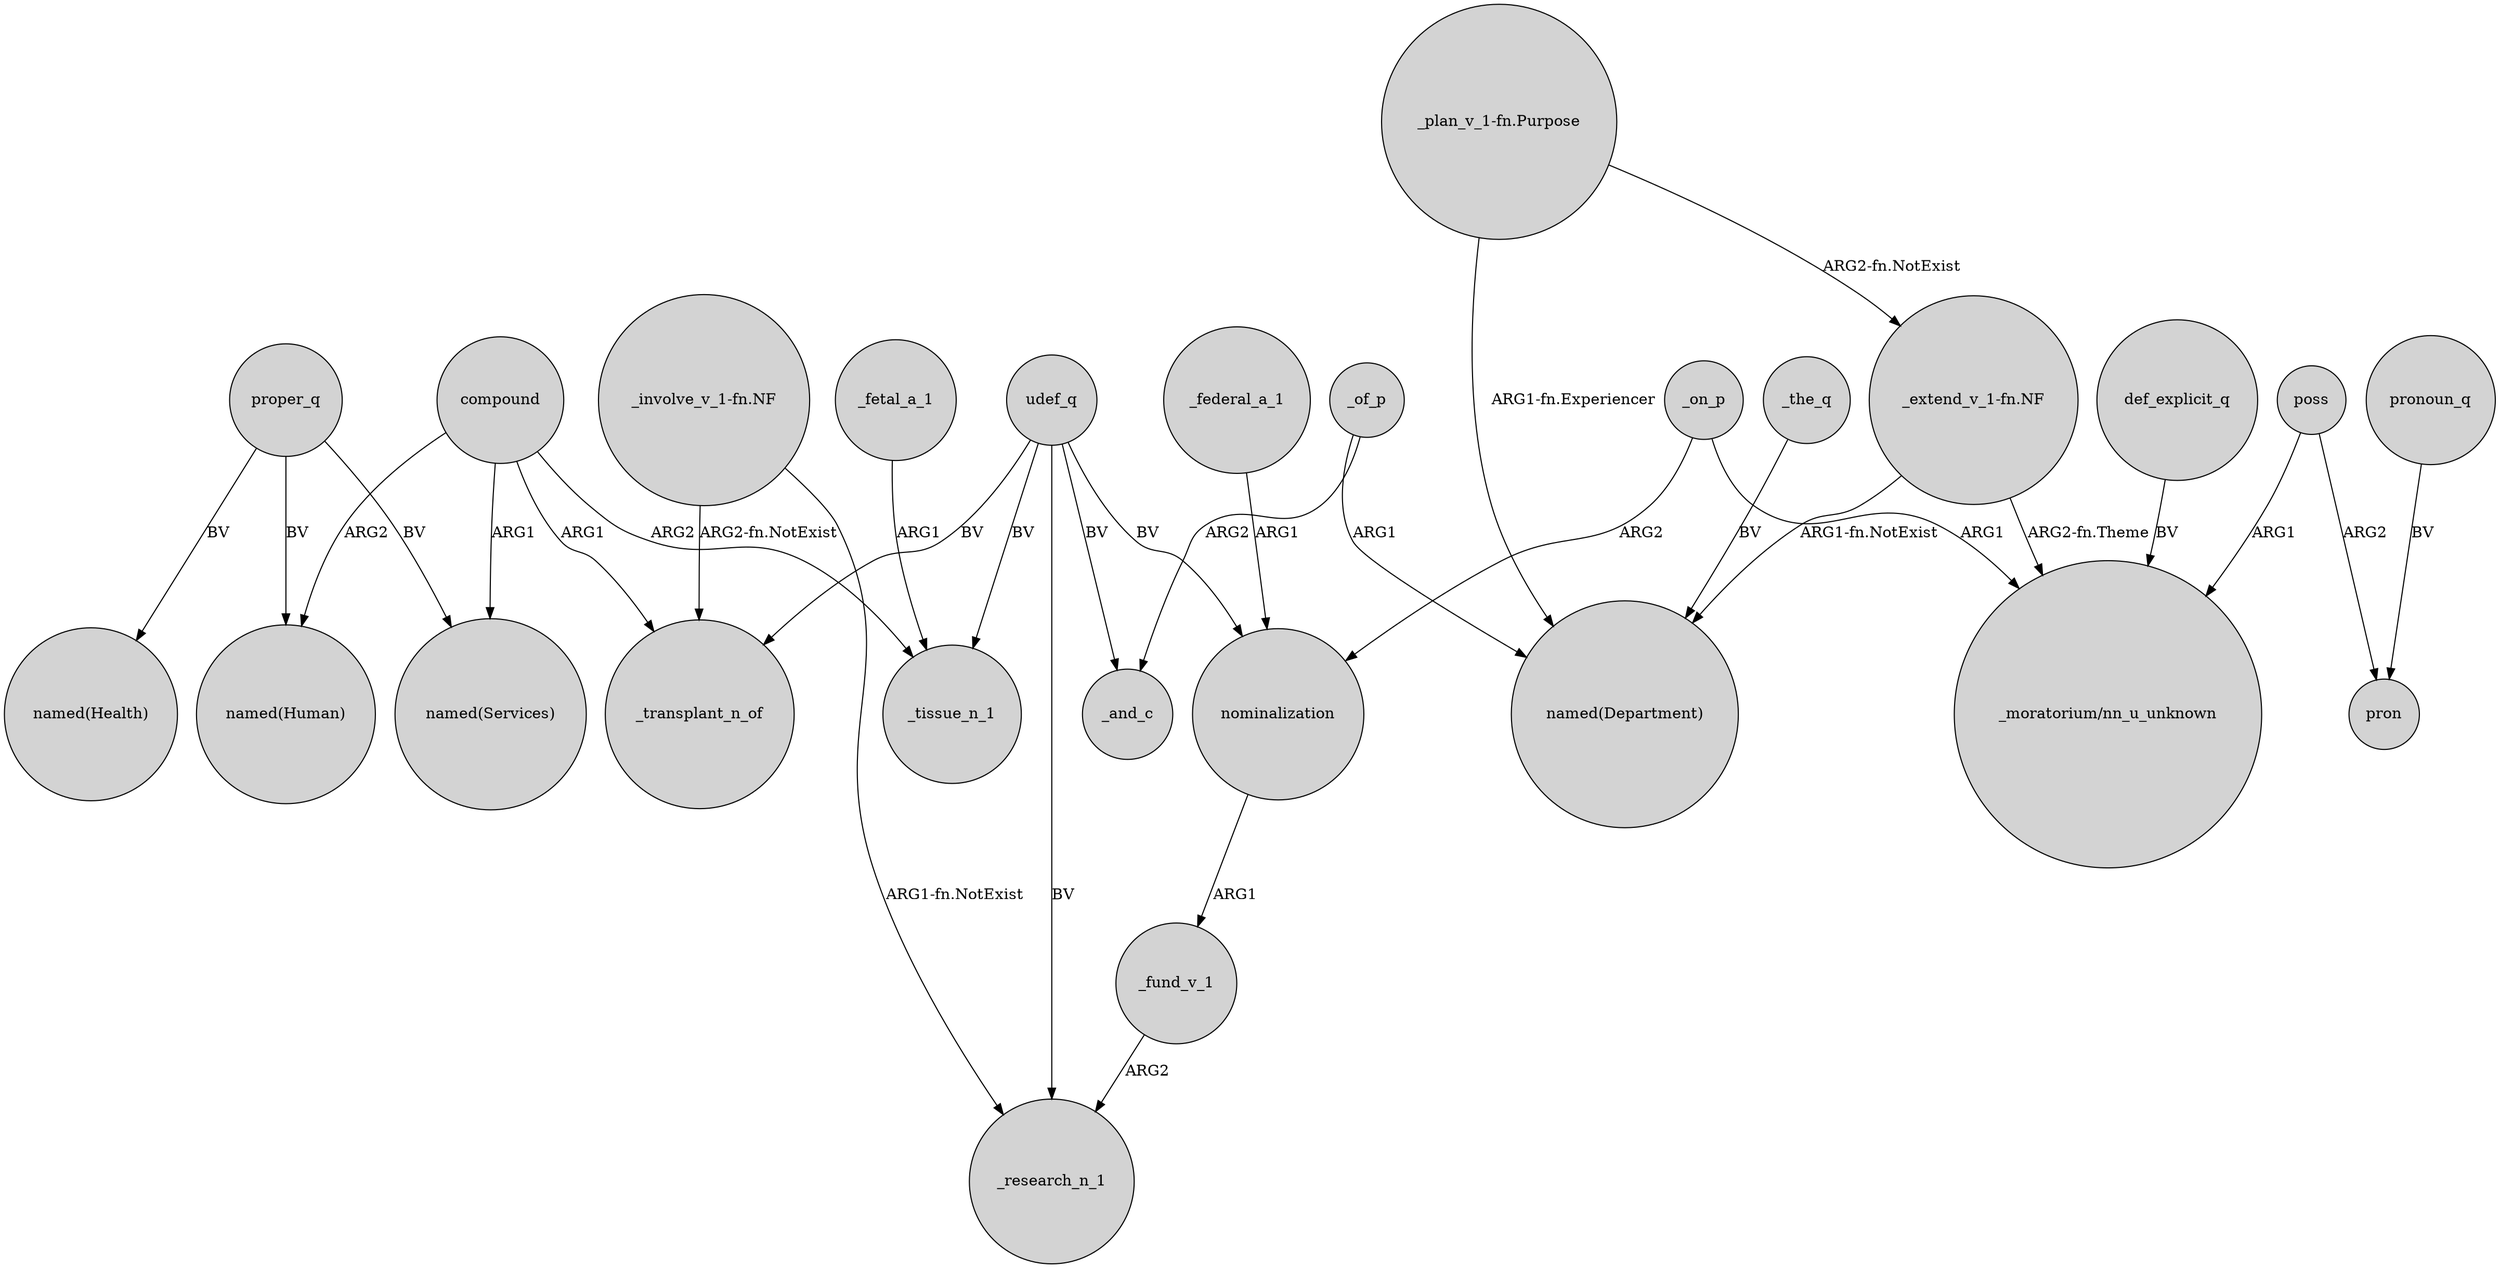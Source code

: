 digraph {
	node [shape=circle style=filled]
	compound -> "named(Human)" [label=ARG2]
	compound -> _transplant_n_of [label=ARG1]
	"_extend_v_1-fn.NF" -> "named(Department)" [label="ARG1-fn.NotExist"]
	def_explicit_q -> "_moratorium/nn_u_unknown" [label=BV]
	poss -> pron [label=ARG2]
	"_involve_v_1-fn.NF" -> _research_n_1 [label="ARG1-fn.NotExist"]
	nominalization -> _fund_v_1 [label=ARG1]
	"_involve_v_1-fn.NF" -> _transplant_n_of [label="ARG2-fn.NotExist"]
	_on_p -> nominalization [label=ARG2]
	compound -> "named(Services)" [label=ARG1]
	udef_q -> _research_n_1 [label=BV]
	_fetal_a_1 -> _tissue_n_1 [label=ARG1]
	_of_p -> _and_c [label=ARG2]
	proper_q -> "named(Health)" [label=BV]
	"_plan_v_1-fn.Purpose" -> "_extend_v_1-fn.NF" [label="ARG2-fn.NotExist"]
	proper_q -> "named(Services)" [label=BV]
	_on_p -> "_moratorium/nn_u_unknown" [label=ARG1]
	proper_q -> "named(Human)" [label=BV]
	udef_q -> _tissue_n_1 [label=BV]
	pronoun_q -> pron [label=BV]
	_of_p -> "named(Department)" [label=ARG1]
	"_extend_v_1-fn.NF" -> "_moratorium/nn_u_unknown" [label="ARG2-fn.Theme"]
	_the_q -> "named(Department)" [label=BV]
	udef_q -> nominalization [label=BV]
	compound -> _tissue_n_1 [label=ARG2]
	_federal_a_1 -> nominalization [label=ARG1]
	poss -> "_moratorium/nn_u_unknown" [label=ARG1]
	_fund_v_1 -> _research_n_1 [label=ARG2]
	udef_q -> _transplant_n_of [label=BV]
	udef_q -> _and_c [label=BV]
	"_plan_v_1-fn.Purpose" -> "named(Department)" [label="ARG1-fn.Experiencer"]
}
